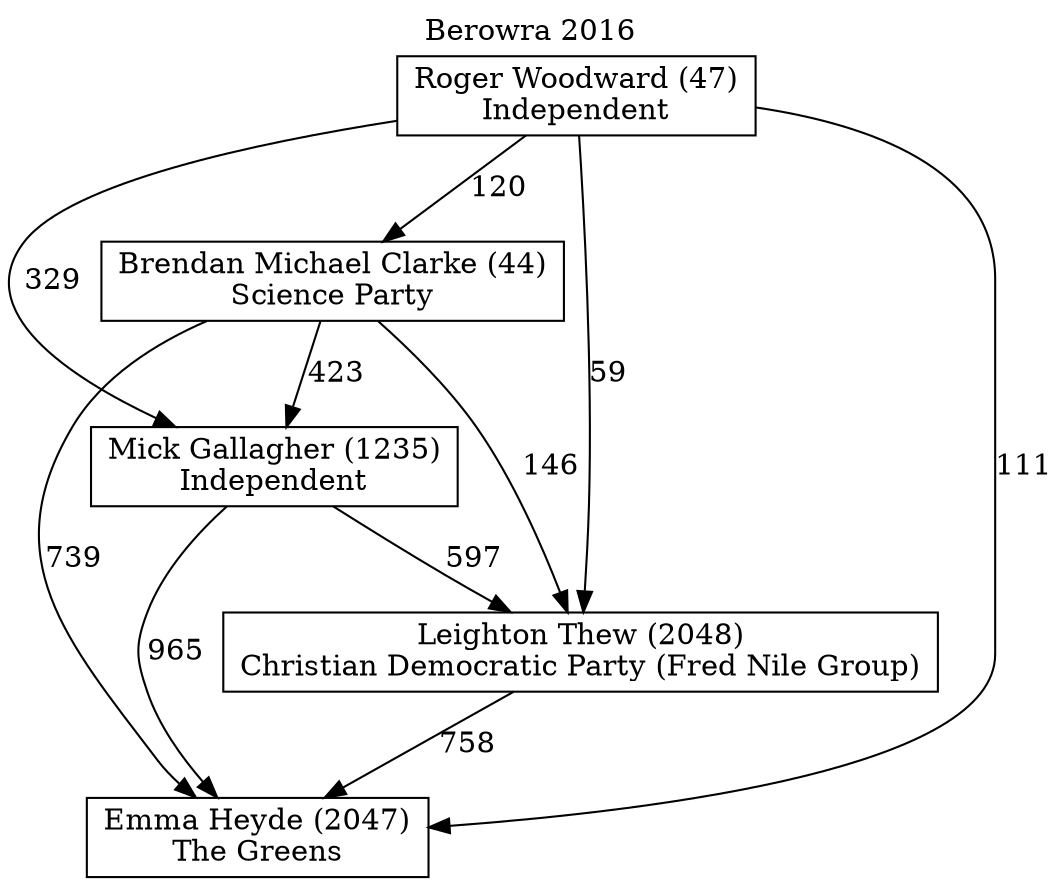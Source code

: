 // House preference flow
digraph "Emma Heyde (2047)_Berowra_2016" {
	graph [label="Berowra 2016" labelloc=t mclimit=10]
	node [shape=box]
	"Brendan Michael Clarke (44)" [label="Brendan Michael Clarke (44)
Science Party"]
	"Emma Heyde (2047)" [label="Emma Heyde (2047)
The Greens"]
	"Leighton Thew (2048)" [label="Leighton Thew (2048)
Christian Democratic Party (Fred Nile Group)"]
	"Mick Gallagher (1235)" [label="Mick Gallagher (1235)
Independent"]
	"Roger Woodward (47)" [label="Roger Woodward (47)
Independent"]
	"Brendan Michael Clarke (44)" -> "Emma Heyde (2047)" [label=739]
	"Brendan Michael Clarke (44)" -> "Leighton Thew (2048)" [label=146]
	"Brendan Michael Clarke (44)" -> "Mick Gallagher (1235)" [label=423]
	"Leighton Thew (2048)" -> "Emma Heyde (2047)" [label=758]
	"Mick Gallagher (1235)" -> "Emma Heyde (2047)" [label=965]
	"Mick Gallagher (1235)" -> "Leighton Thew (2048)" [label=597]
	"Roger Woodward (47)" -> "Brendan Michael Clarke (44)" [label=120]
	"Roger Woodward (47)" -> "Emma Heyde (2047)" [label=111]
	"Roger Woodward (47)" -> "Leighton Thew (2048)" [label=59]
	"Roger Woodward (47)" -> "Mick Gallagher (1235)" [label=329]
}
